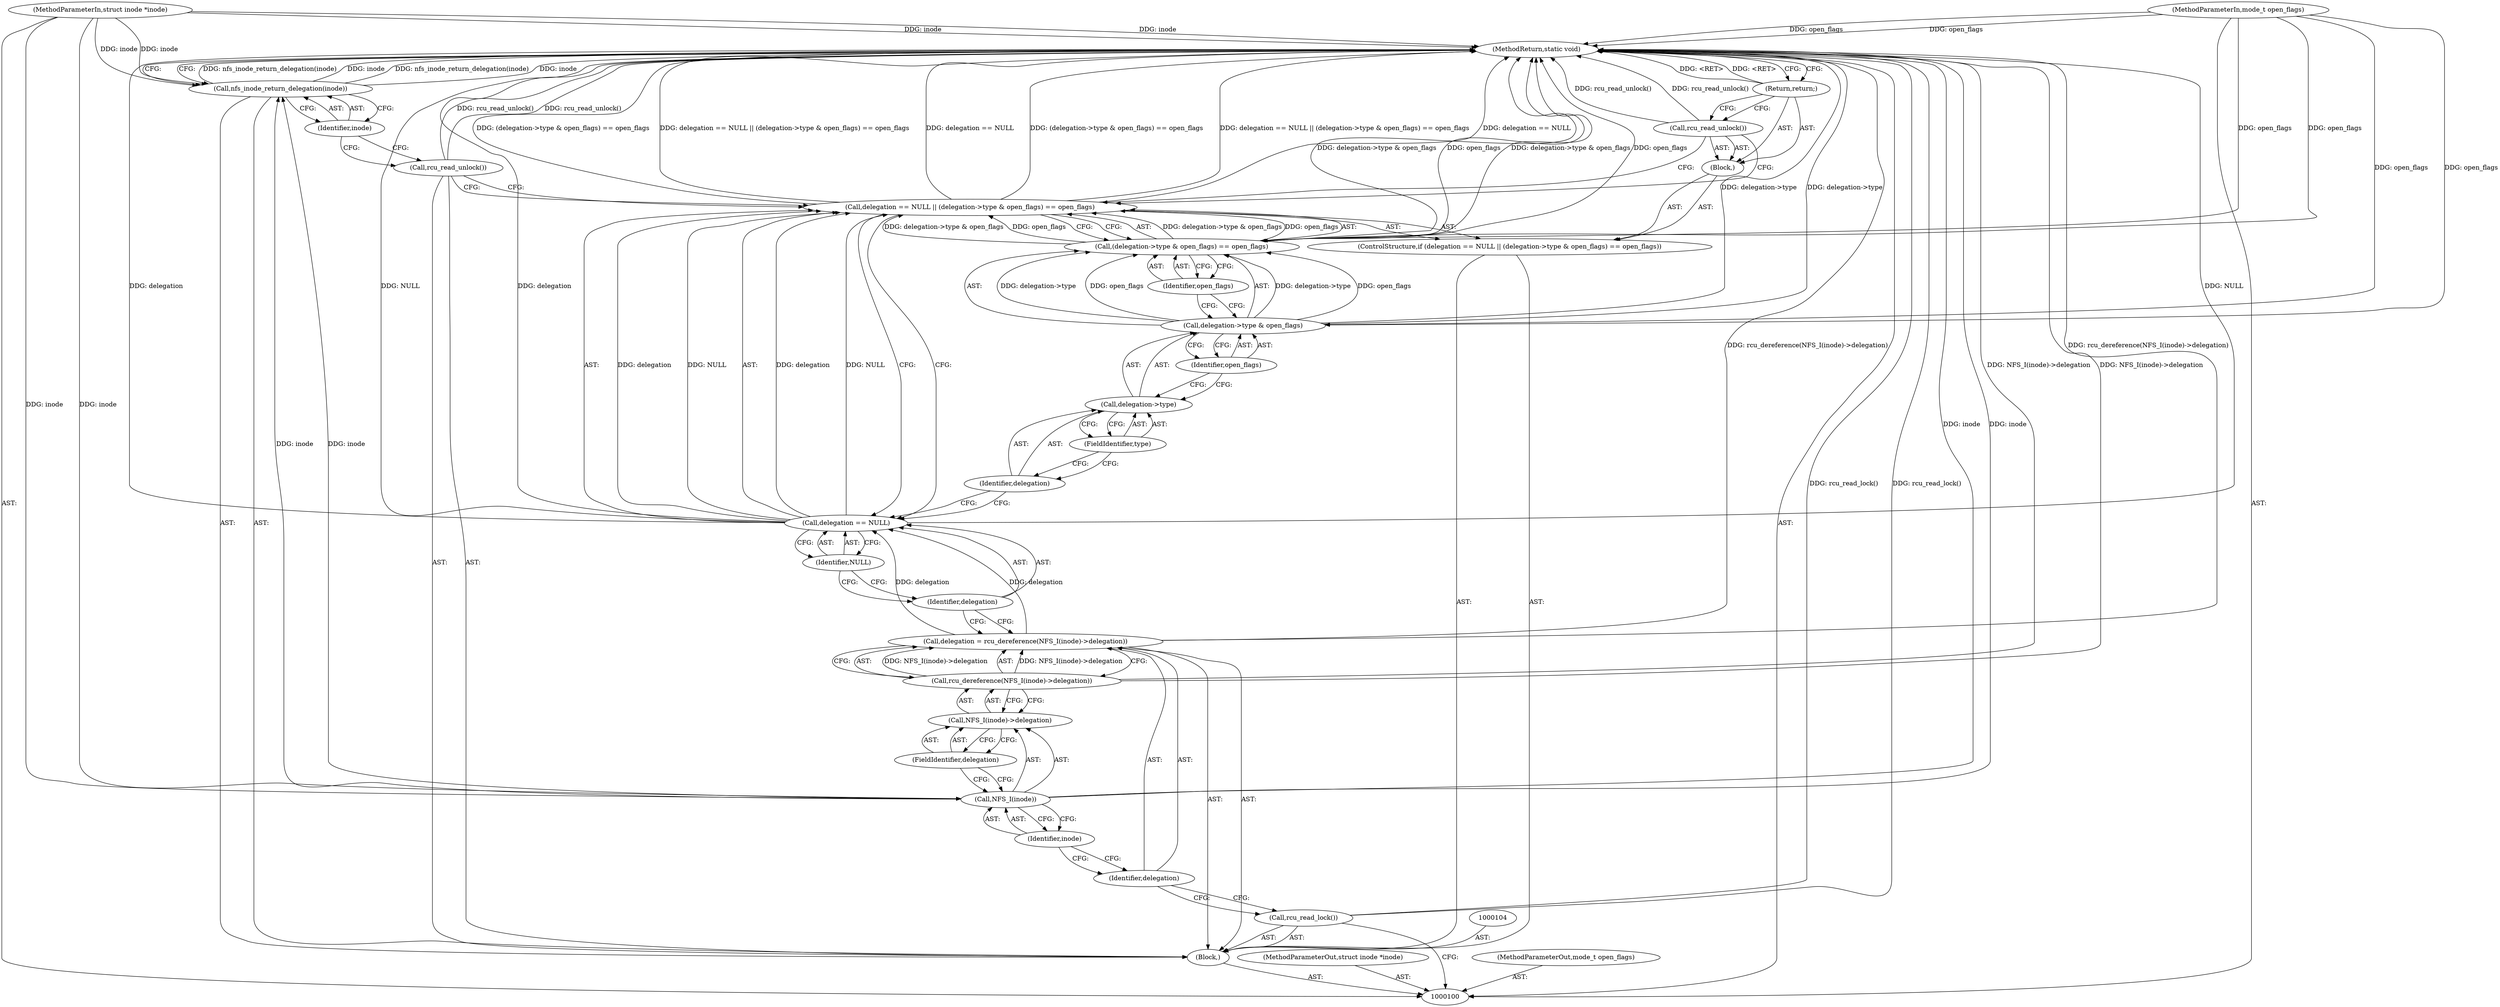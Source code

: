 digraph "1_linux_dc0b027dfadfcb8a5504f7d8052754bf8d501ab9_20" {
"1000131" [label="(MethodReturn,static void)"];
"1000101" [label="(MethodParameterIn,struct inode *inode)"];
"1000182" [label="(MethodParameterOut,struct inode *inode)"];
"1000102" [label="(MethodParameterIn,mode_t open_flags)"];
"1000183" [label="(MethodParameterOut,mode_t open_flags)"];
"1000128" [label="(Call,rcu_read_unlock())"];
"1000129" [label="(Call,nfs_inode_return_delegation(inode))"];
"1000130" [label="(Identifier,inode)"];
"1000103" [label="(Block,)"];
"1000105" [label="(Call,rcu_read_lock())"];
"1000108" [label="(Call,rcu_dereference(NFS_I(inode)->delegation))"];
"1000106" [label="(Call,delegation = rcu_dereference(NFS_I(inode)->delegation))"];
"1000107" [label="(Identifier,delegation)"];
"1000109" [label="(Call,NFS_I(inode)->delegation)"];
"1000110" [label="(Call,NFS_I(inode))"];
"1000111" [label="(Identifier,inode)"];
"1000112" [label="(FieldIdentifier,delegation)"];
"1000113" [label="(ControlStructure,if (delegation == NULL || (delegation->type & open_flags) == open_flags))"];
"1000117" [label="(Identifier,NULL)"];
"1000118" [label="(Call,(delegation->type & open_flags) == open_flags)"];
"1000119" [label="(Call,delegation->type & open_flags)"];
"1000120" [label="(Call,delegation->type)"];
"1000121" [label="(Identifier,delegation)"];
"1000122" [label="(FieldIdentifier,type)"];
"1000123" [label="(Identifier,open_flags)"];
"1000114" [label="(Call,delegation == NULL || (delegation->type & open_flags) == open_flags)"];
"1000115" [label="(Call,delegation == NULL)"];
"1000116" [label="(Identifier,delegation)"];
"1000124" [label="(Identifier,open_flags)"];
"1000125" [label="(Block,)"];
"1000126" [label="(Call,rcu_read_unlock())"];
"1000127" [label="(Return,return;)"];
"1000131" -> "1000100"  [label="AST: "];
"1000131" -> "1000127"  [label="CFG: "];
"1000131" -> "1000129"  [label="CFG: "];
"1000127" -> "1000131"  [label="DDG: <RET>"];
"1000115" -> "1000131"  [label="DDG: NULL"];
"1000115" -> "1000131"  [label="DDG: delegation"];
"1000106" -> "1000131"  [label="DDG: rcu_dereference(NFS_I(inode)->delegation)"];
"1000105" -> "1000131"  [label="DDG: rcu_read_lock()"];
"1000114" -> "1000131"  [label="DDG: delegation == NULL || (delegation->type & open_flags) == open_flags"];
"1000114" -> "1000131"  [label="DDG: delegation == NULL"];
"1000114" -> "1000131"  [label="DDG: (delegation->type & open_flags) == open_flags"];
"1000129" -> "1000131"  [label="DDG: nfs_inode_return_delegation(inode)"];
"1000129" -> "1000131"  [label="DDG: inode"];
"1000102" -> "1000131"  [label="DDG: open_flags"];
"1000128" -> "1000131"  [label="DDG: rcu_read_unlock()"];
"1000118" -> "1000131"  [label="DDG: delegation->type & open_flags"];
"1000118" -> "1000131"  [label="DDG: open_flags"];
"1000126" -> "1000131"  [label="DDG: rcu_read_unlock()"];
"1000101" -> "1000131"  [label="DDG: inode"];
"1000119" -> "1000131"  [label="DDG: delegation->type"];
"1000110" -> "1000131"  [label="DDG: inode"];
"1000108" -> "1000131"  [label="DDG: NFS_I(inode)->delegation"];
"1000101" -> "1000100"  [label="AST: "];
"1000101" -> "1000131"  [label="DDG: inode"];
"1000101" -> "1000110"  [label="DDG: inode"];
"1000101" -> "1000129"  [label="DDG: inode"];
"1000182" -> "1000100"  [label="AST: "];
"1000102" -> "1000100"  [label="AST: "];
"1000102" -> "1000131"  [label="DDG: open_flags"];
"1000102" -> "1000119"  [label="DDG: open_flags"];
"1000102" -> "1000118"  [label="DDG: open_flags"];
"1000183" -> "1000100"  [label="AST: "];
"1000128" -> "1000103"  [label="AST: "];
"1000128" -> "1000114"  [label="CFG: "];
"1000130" -> "1000128"  [label="CFG: "];
"1000128" -> "1000131"  [label="DDG: rcu_read_unlock()"];
"1000129" -> "1000103"  [label="AST: "];
"1000129" -> "1000130"  [label="CFG: "];
"1000130" -> "1000129"  [label="AST: "];
"1000131" -> "1000129"  [label="CFG: "];
"1000129" -> "1000131"  [label="DDG: nfs_inode_return_delegation(inode)"];
"1000129" -> "1000131"  [label="DDG: inode"];
"1000110" -> "1000129"  [label="DDG: inode"];
"1000101" -> "1000129"  [label="DDG: inode"];
"1000130" -> "1000129"  [label="AST: "];
"1000130" -> "1000128"  [label="CFG: "];
"1000129" -> "1000130"  [label="CFG: "];
"1000103" -> "1000100"  [label="AST: "];
"1000104" -> "1000103"  [label="AST: "];
"1000105" -> "1000103"  [label="AST: "];
"1000106" -> "1000103"  [label="AST: "];
"1000113" -> "1000103"  [label="AST: "];
"1000128" -> "1000103"  [label="AST: "];
"1000129" -> "1000103"  [label="AST: "];
"1000105" -> "1000103"  [label="AST: "];
"1000105" -> "1000100"  [label="CFG: "];
"1000107" -> "1000105"  [label="CFG: "];
"1000105" -> "1000131"  [label="DDG: rcu_read_lock()"];
"1000108" -> "1000106"  [label="AST: "];
"1000108" -> "1000109"  [label="CFG: "];
"1000109" -> "1000108"  [label="AST: "];
"1000106" -> "1000108"  [label="CFG: "];
"1000108" -> "1000131"  [label="DDG: NFS_I(inode)->delegation"];
"1000108" -> "1000106"  [label="DDG: NFS_I(inode)->delegation"];
"1000106" -> "1000103"  [label="AST: "];
"1000106" -> "1000108"  [label="CFG: "];
"1000107" -> "1000106"  [label="AST: "];
"1000108" -> "1000106"  [label="AST: "];
"1000116" -> "1000106"  [label="CFG: "];
"1000106" -> "1000131"  [label="DDG: rcu_dereference(NFS_I(inode)->delegation)"];
"1000108" -> "1000106"  [label="DDG: NFS_I(inode)->delegation"];
"1000106" -> "1000115"  [label="DDG: delegation"];
"1000107" -> "1000106"  [label="AST: "];
"1000107" -> "1000105"  [label="CFG: "];
"1000111" -> "1000107"  [label="CFG: "];
"1000109" -> "1000108"  [label="AST: "];
"1000109" -> "1000112"  [label="CFG: "];
"1000110" -> "1000109"  [label="AST: "];
"1000112" -> "1000109"  [label="AST: "];
"1000108" -> "1000109"  [label="CFG: "];
"1000110" -> "1000109"  [label="AST: "];
"1000110" -> "1000111"  [label="CFG: "];
"1000111" -> "1000110"  [label="AST: "];
"1000112" -> "1000110"  [label="CFG: "];
"1000110" -> "1000131"  [label="DDG: inode"];
"1000101" -> "1000110"  [label="DDG: inode"];
"1000110" -> "1000129"  [label="DDG: inode"];
"1000111" -> "1000110"  [label="AST: "];
"1000111" -> "1000107"  [label="CFG: "];
"1000110" -> "1000111"  [label="CFG: "];
"1000112" -> "1000109"  [label="AST: "];
"1000112" -> "1000110"  [label="CFG: "];
"1000109" -> "1000112"  [label="CFG: "];
"1000113" -> "1000103"  [label="AST: "];
"1000114" -> "1000113"  [label="AST: "];
"1000125" -> "1000113"  [label="AST: "];
"1000117" -> "1000115"  [label="AST: "];
"1000117" -> "1000116"  [label="CFG: "];
"1000115" -> "1000117"  [label="CFG: "];
"1000118" -> "1000114"  [label="AST: "];
"1000118" -> "1000124"  [label="CFG: "];
"1000119" -> "1000118"  [label="AST: "];
"1000124" -> "1000118"  [label="AST: "];
"1000114" -> "1000118"  [label="CFG: "];
"1000118" -> "1000131"  [label="DDG: delegation->type & open_flags"];
"1000118" -> "1000131"  [label="DDG: open_flags"];
"1000118" -> "1000114"  [label="DDG: delegation->type & open_flags"];
"1000118" -> "1000114"  [label="DDG: open_flags"];
"1000119" -> "1000118"  [label="DDG: delegation->type"];
"1000119" -> "1000118"  [label="DDG: open_flags"];
"1000102" -> "1000118"  [label="DDG: open_flags"];
"1000119" -> "1000118"  [label="AST: "];
"1000119" -> "1000123"  [label="CFG: "];
"1000120" -> "1000119"  [label="AST: "];
"1000123" -> "1000119"  [label="AST: "];
"1000124" -> "1000119"  [label="CFG: "];
"1000119" -> "1000131"  [label="DDG: delegation->type"];
"1000119" -> "1000118"  [label="DDG: delegation->type"];
"1000119" -> "1000118"  [label="DDG: open_flags"];
"1000102" -> "1000119"  [label="DDG: open_flags"];
"1000120" -> "1000119"  [label="AST: "];
"1000120" -> "1000122"  [label="CFG: "];
"1000121" -> "1000120"  [label="AST: "];
"1000122" -> "1000120"  [label="AST: "];
"1000123" -> "1000120"  [label="CFG: "];
"1000121" -> "1000120"  [label="AST: "];
"1000121" -> "1000115"  [label="CFG: "];
"1000122" -> "1000121"  [label="CFG: "];
"1000122" -> "1000120"  [label="AST: "];
"1000122" -> "1000121"  [label="CFG: "];
"1000120" -> "1000122"  [label="CFG: "];
"1000123" -> "1000119"  [label="AST: "];
"1000123" -> "1000120"  [label="CFG: "];
"1000119" -> "1000123"  [label="CFG: "];
"1000114" -> "1000113"  [label="AST: "];
"1000114" -> "1000115"  [label="CFG: "];
"1000114" -> "1000118"  [label="CFG: "];
"1000115" -> "1000114"  [label="AST: "];
"1000118" -> "1000114"  [label="AST: "];
"1000126" -> "1000114"  [label="CFG: "];
"1000128" -> "1000114"  [label="CFG: "];
"1000114" -> "1000131"  [label="DDG: delegation == NULL || (delegation->type & open_flags) == open_flags"];
"1000114" -> "1000131"  [label="DDG: delegation == NULL"];
"1000114" -> "1000131"  [label="DDG: (delegation->type & open_flags) == open_flags"];
"1000115" -> "1000114"  [label="DDG: delegation"];
"1000115" -> "1000114"  [label="DDG: NULL"];
"1000118" -> "1000114"  [label="DDG: delegation->type & open_flags"];
"1000118" -> "1000114"  [label="DDG: open_flags"];
"1000115" -> "1000114"  [label="AST: "];
"1000115" -> "1000117"  [label="CFG: "];
"1000116" -> "1000115"  [label="AST: "];
"1000117" -> "1000115"  [label="AST: "];
"1000121" -> "1000115"  [label="CFG: "];
"1000114" -> "1000115"  [label="CFG: "];
"1000115" -> "1000131"  [label="DDG: NULL"];
"1000115" -> "1000131"  [label="DDG: delegation"];
"1000115" -> "1000114"  [label="DDG: delegation"];
"1000115" -> "1000114"  [label="DDG: NULL"];
"1000106" -> "1000115"  [label="DDG: delegation"];
"1000116" -> "1000115"  [label="AST: "];
"1000116" -> "1000106"  [label="CFG: "];
"1000117" -> "1000116"  [label="CFG: "];
"1000124" -> "1000118"  [label="AST: "];
"1000124" -> "1000119"  [label="CFG: "];
"1000118" -> "1000124"  [label="CFG: "];
"1000125" -> "1000113"  [label="AST: "];
"1000126" -> "1000125"  [label="AST: "];
"1000127" -> "1000125"  [label="AST: "];
"1000126" -> "1000125"  [label="AST: "];
"1000126" -> "1000114"  [label="CFG: "];
"1000127" -> "1000126"  [label="CFG: "];
"1000126" -> "1000131"  [label="DDG: rcu_read_unlock()"];
"1000127" -> "1000125"  [label="AST: "];
"1000127" -> "1000126"  [label="CFG: "];
"1000131" -> "1000127"  [label="CFG: "];
"1000127" -> "1000131"  [label="DDG: <RET>"];
}
